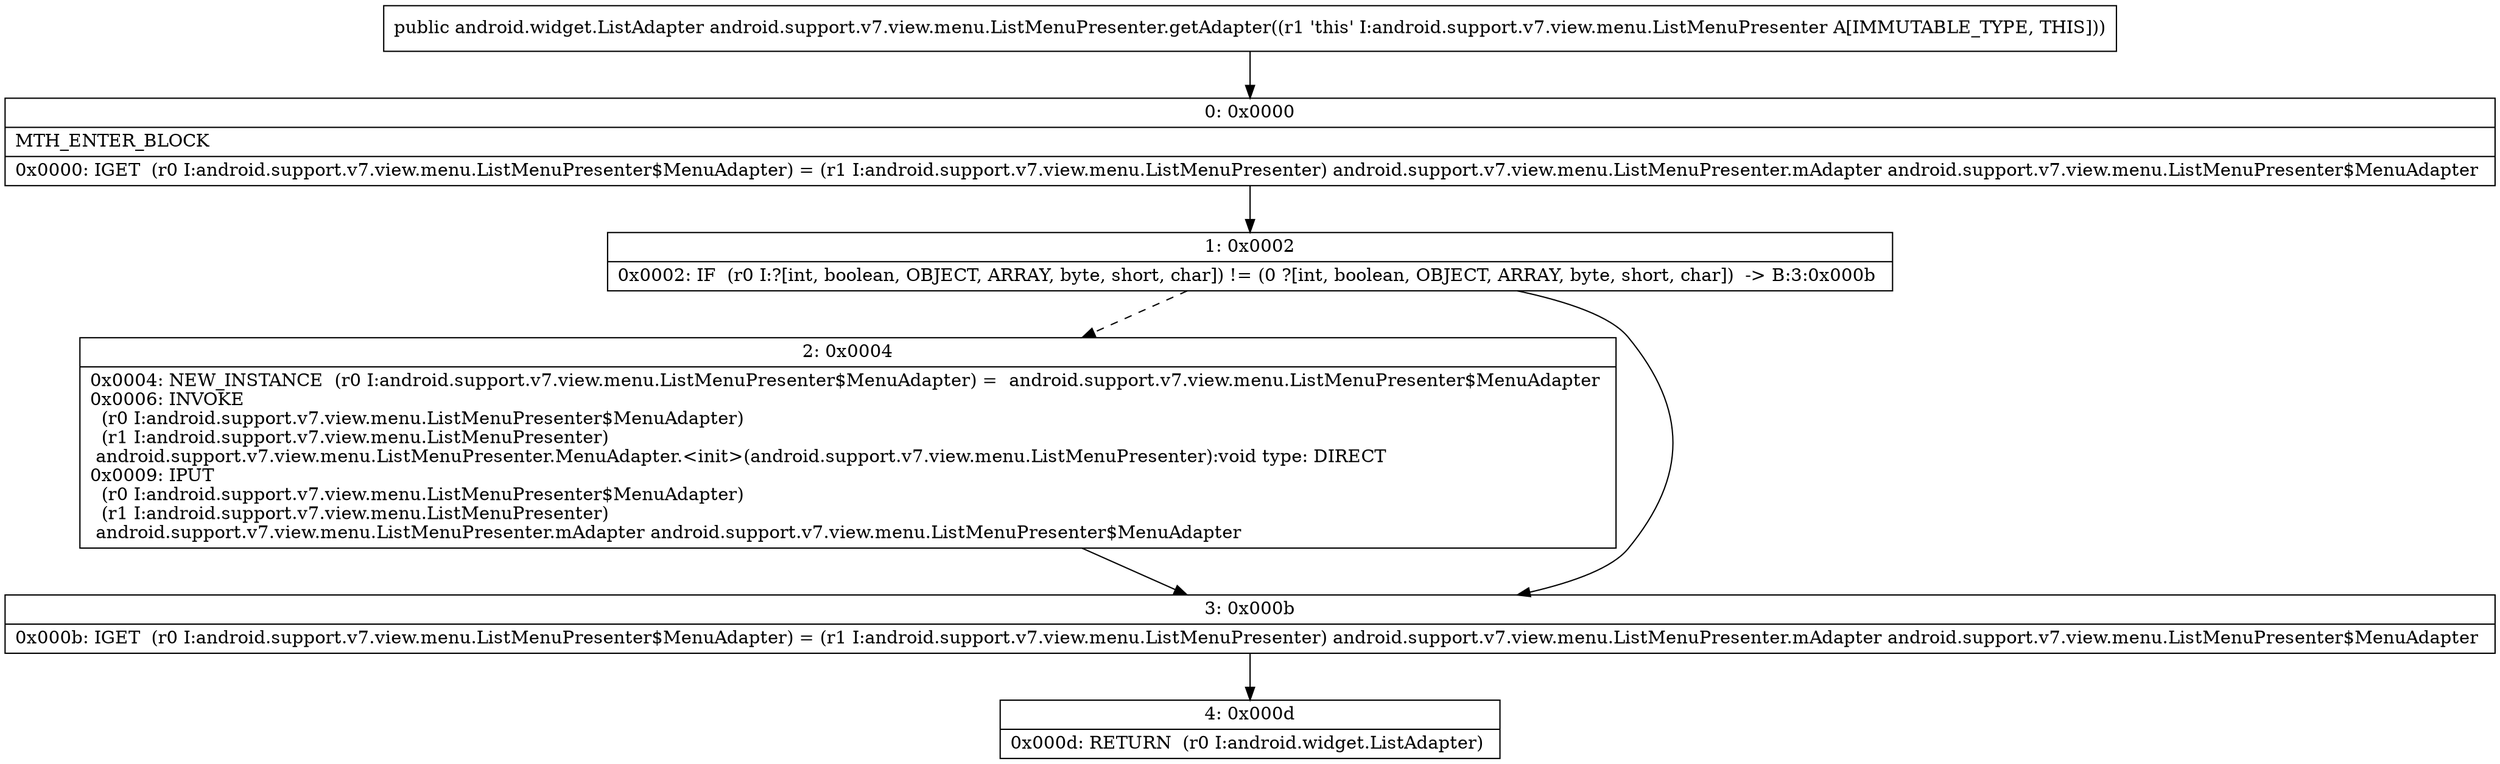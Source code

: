 digraph "CFG forandroid.support.v7.view.menu.ListMenuPresenter.getAdapter()Landroid\/widget\/ListAdapter;" {
Node_0 [shape=record,label="{0\:\ 0x0000|MTH_ENTER_BLOCK\l|0x0000: IGET  (r0 I:android.support.v7.view.menu.ListMenuPresenter$MenuAdapter) = (r1 I:android.support.v7.view.menu.ListMenuPresenter) android.support.v7.view.menu.ListMenuPresenter.mAdapter android.support.v7.view.menu.ListMenuPresenter$MenuAdapter \l}"];
Node_1 [shape=record,label="{1\:\ 0x0002|0x0002: IF  (r0 I:?[int, boolean, OBJECT, ARRAY, byte, short, char]) != (0 ?[int, boolean, OBJECT, ARRAY, byte, short, char])  \-\> B:3:0x000b \l}"];
Node_2 [shape=record,label="{2\:\ 0x0004|0x0004: NEW_INSTANCE  (r0 I:android.support.v7.view.menu.ListMenuPresenter$MenuAdapter) =  android.support.v7.view.menu.ListMenuPresenter$MenuAdapter \l0x0006: INVOKE  \l  (r0 I:android.support.v7.view.menu.ListMenuPresenter$MenuAdapter)\l  (r1 I:android.support.v7.view.menu.ListMenuPresenter)\l android.support.v7.view.menu.ListMenuPresenter.MenuAdapter.\<init\>(android.support.v7.view.menu.ListMenuPresenter):void type: DIRECT \l0x0009: IPUT  \l  (r0 I:android.support.v7.view.menu.ListMenuPresenter$MenuAdapter)\l  (r1 I:android.support.v7.view.menu.ListMenuPresenter)\l android.support.v7.view.menu.ListMenuPresenter.mAdapter android.support.v7.view.menu.ListMenuPresenter$MenuAdapter \l}"];
Node_3 [shape=record,label="{3\:\ 0x000b|0x000b: IGET  (r0 I:android.support.v7.view.menu.ListMenuPresenter$MenuAdapter) = (r1 I:android.support.v7.view.menu.ListMenuPresenter) android.support.v7.view.menu.ListMenuPresenter.mAdapter android.support.v7.view.menu.ListMenuPresenter$MenuAdapter \l}"];
Node_4 [shape=record,label="{4\:\ 0x000d|0x000d: RETURN  (r0 I:android.widget.ListAdapter) \l}"];
MethodNode[shape=record,label="{public android.widget.ListAdapter android.support.v7.view.menu.ListMenuPresenter.getAdapter((r1 'this' I:android.support.v7.view.menu.ListMenuPresenter A[IMMUTABLE_TYPE, THIS])) }"];
MethodNode -> Node_0;
Node_0 -> Node_1;
Node_1 -> Node_2[style=dashed];
Node_1 -> Node_3;
Node_2 -> Node_3;
Node_3 -> Node_4;
}

